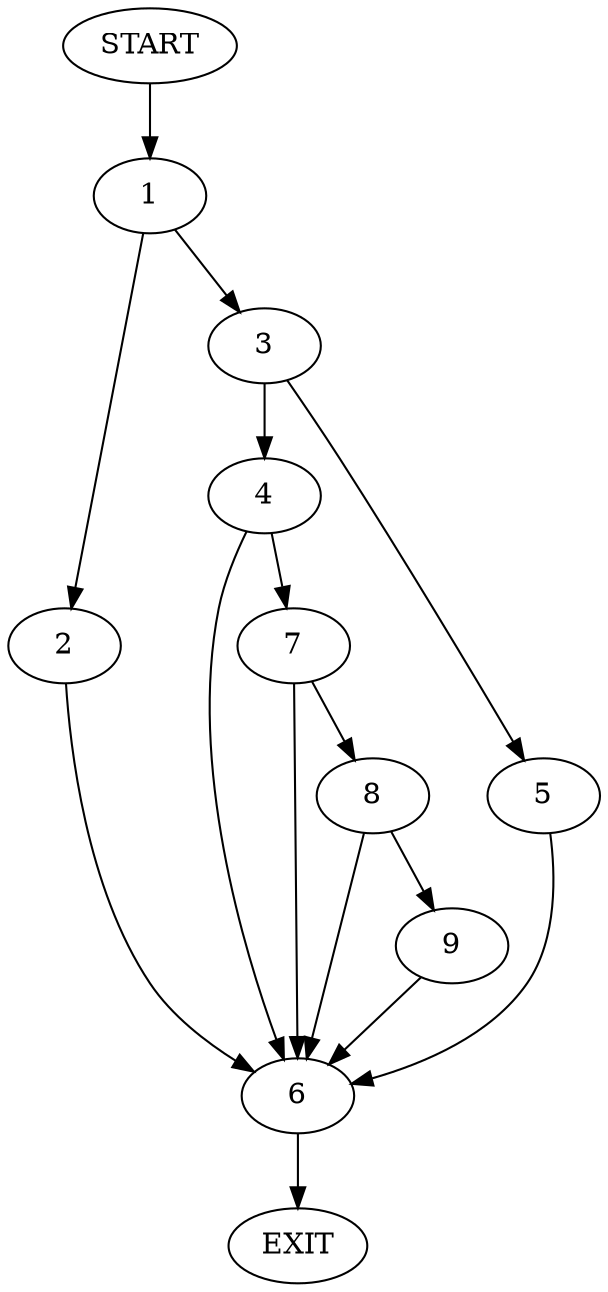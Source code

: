 digraph {
0 [label="START"]
10 [label="EXIT"]
0 -> 1
1 -> 2
1 -> 3
3 -> 4
3 -> 5
2 -> 6
6 -> 10
5 -> 6
4 -> 6
4 -> 7
7 -> 6
7 -> 8
8 -> 6
8 -> 9
9 -> 6
}

